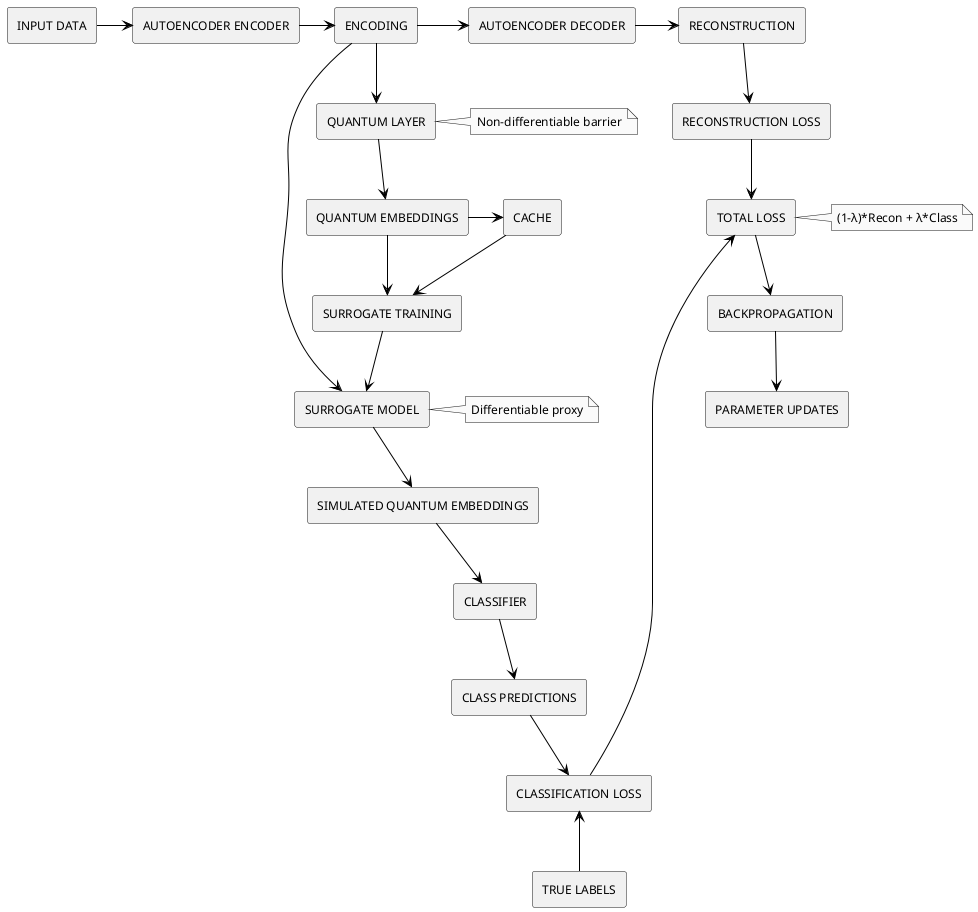 @startuml
skinparam monochrome true
skinparam componentStyle rectangle
skinparam defaultFontName Arial
skinparam defaultFontSize 12
skinparam ArrowColor black

component "INPUT DATA" as input
component "AUTOENCODER ENCODER" as encoder
component "ENCODING" as encoding
component "AUTOENCODER DECODER" as decoder
component "RECONSTRUCTION" as reconstruction
component "QUANTUM LAYER" as quantum
component "QUANTUM EMBEDDINGS" as q_embeddings
component "CACHE" as cache
component "SURROGATE TRAINING" as surr_training
component "SURROGATE MODEL" as surrogate
component "SIMULATED QUANTUM EMBEDDINGS" as sim_embeddings
component "CLASSIFIER" as classifier
component "CLASS PREDICTIONS" as predictions
component "RECONSTRUCTION LOSS" as rec_loss
component "CLASSIFICATION LOSS" as class_loss
component "TRUE LABELS" as labels
component "TOTAL LOSS" as total_loss
component "BACKPROPAGATION" as backprop
component "PARAMETER UPDATES" as updates

input -right-> encoder
encoder -right-> encoding
encoding -down-> quantum
encoding -right-> decoder
decoder -right-> reconstruction
reconstruction -down-> rec_loss
quantum -down-> q_embeddings
q_embeddings -right-> cache
q_embeddings -down-> surr_training
cache -down-> surr_training
surr_training -down-> surrogate
encoding -down-> surrogate
surrogate -down-> sim_embeddings
sim_embeddings -down-> classifier
classifier -down-> predictions
predictions -down-> class_loss
labels -up-> class_loss
rec_loss -down-> total_loss
class_loss -left-> total_loss
total_loss -down-> backprop
backprop -down-> updates

note right of surrogate: Differentiable proxy
note right of quantum: Non-differentiable barrier
note right of total_loss: (1-λ)*Recon + λ*Class

@enduml
